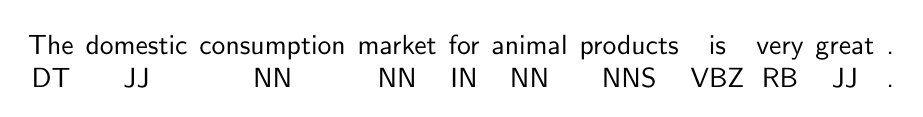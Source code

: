 \begin{tikzpicture}[
node/.style = {align=center, inner sep=0pt, font=\sffamily, rectangle, draw=white, fill=white, outer sep=0, text height=5ex},
]

\node(A) [node] {The \\ DT};
\node(B) [node, right=1ex of A] {domestic \\ JJ};
\node(C) [node, right=1ex of B] {consumption \\ NN};
\node(D) [node, right=1ex of C] {market \\ NN};
\node(E) [node, right=1ex of D] {for \\ IN};
\node(F) [node, right=1ex of E] {animal \\ NN};
\node(G) [node, right=1ex of F] {products \\ NNS};
\node(H) [node, right=1ex of G] {is \\ VBZ};
\node(I) [node, right=1ex of H] {very \\ RB};
\node(J) [node, right=1ex of I] {great \\ JJ};
\node(K) [node, right=1ex of J] {. \\ .};



\end{tikzpicture}